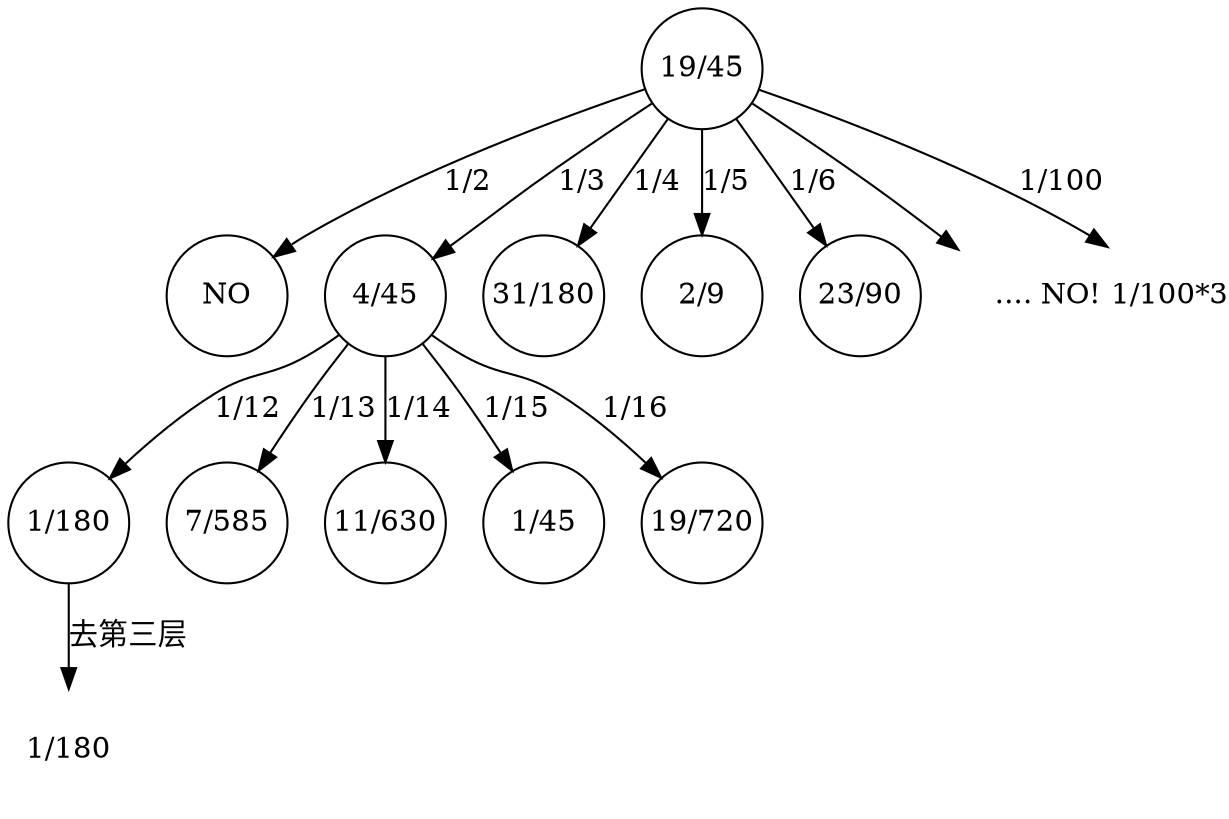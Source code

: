 digraph egp {
    node[shape=circle height=0.8 fixedsize=true style=filled fillcolor=white colorscheme=accent8 ];
    "19/45";
    "19/45"
        ->1[label="1/2"];
    "19/45"
        ->2[label="1/3"];
    "19/45"
        ->3[label="1/4"];
    "19/45"
        ->4[label="1/5"];
    "19/45"
        ->5[label="1/6"];
    "19/45"
        ->x1[];
    x1[shape=plaintext style=none label="...."]
    "19/45"
        ->x2[label="1/100"];
    x2[label="          NO! 1/100*3 <= 19/45" shape=plaintext style=none];
    1[label=NO];
    2[label="4/45"];
    3[label="31/180"];
    4[label="2/9"];
    5[label="23/90"];
    2
     ->8[label="1/12"];
    2
     ->9[label="1/13"];
    2
     ->10[label="1/14"];
    2
     ->11[label="1/15"];
    2
     ->12[label="1/16"];
    8[label="1/180"]
    9[label="7/585"]
    10[label="11/630"]
    11[label="1/45"]
    12[label="19/720"]
    8->"1/180"[label="去第三层"];
    "1/180"[shape=plaintext style=none]
}
